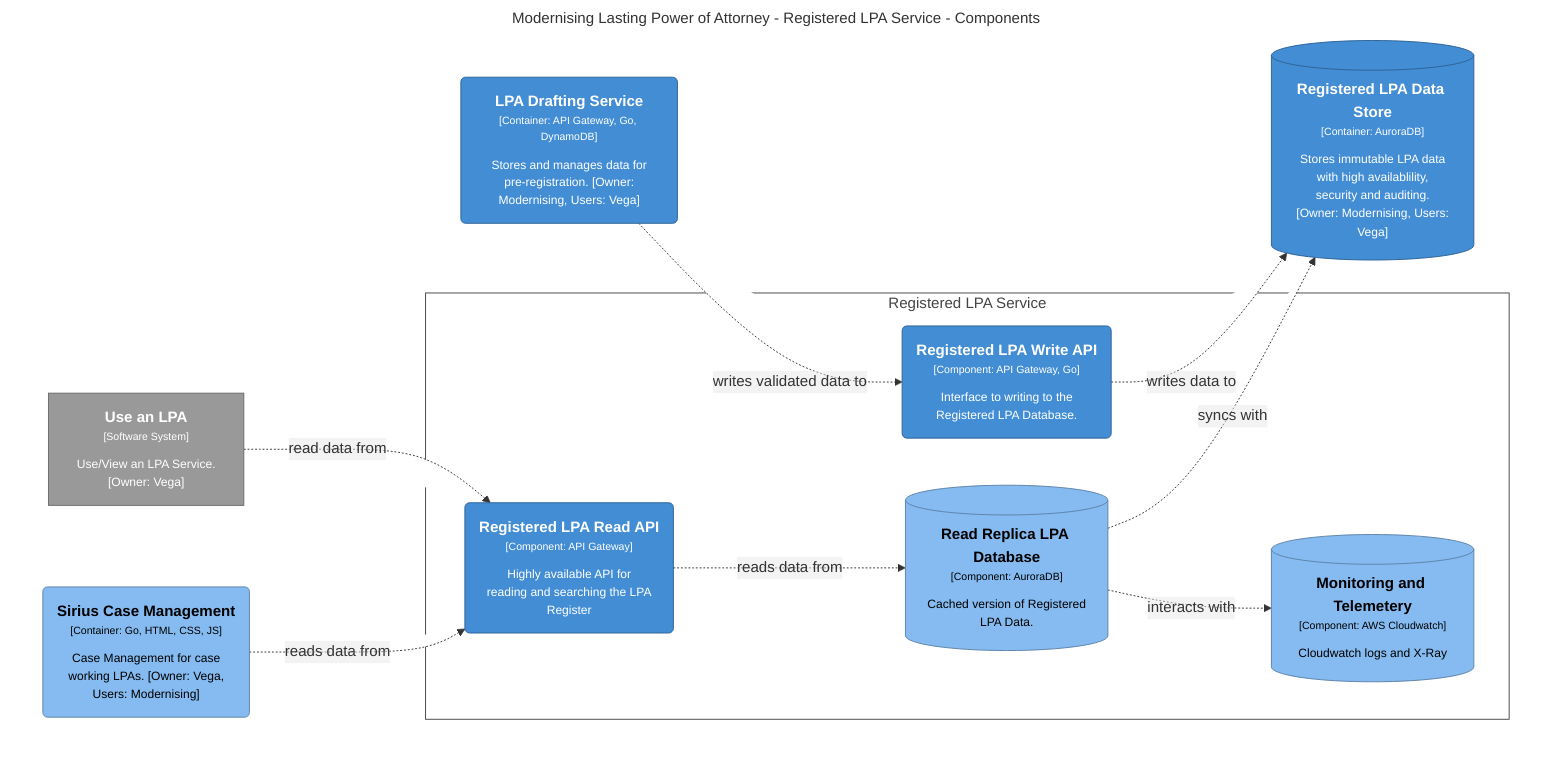 graph TB
  linkStyle default fill:#ffffff

  subgraph diagram [Modernising Lasting Power of Attorney - Registered LPA Service - Components]
    style diagram fill:#ffffff,stroke:#ffffff

    36["<div style='font-weight: bold'>Use an LPA</div><div style='font-size: 70%; margin-top: 0px'>[Software System]</div><div style='font-size: 80%; margin-top:10px'>Use/View an LPA Service.<br />[Owner: Vega]</div>"]
    style 36 fill:#999999,stroke:#6b6b6b,color:#ffffff
    15[("<div style='font-weight: bold'>Registered LPA Data Store</div><div style='font-size: 70%; margin-top: 0px'>[Container: AuroraDB]</div><div style='font-size: 80%; margin-top:10px'>Stores immutable LPA data<br />with high availablility,<br />security and auditing.<br />[Owner: Modernising, Users:<br />Vega]</div>")]
    style 15 fill:#438dd5,stroke:#2e6295,color:#ffffff
    26("<div style='font-weight: bold'>Sirius Case Management</div><div style='font-size: 70%; margin-top: 0px'>[Container: Go, HTML, CSS, JS]</div><div style='font-size: 80%; margin-top:10px'>Case Management for case<br />working LPAs. [Owner: Vega,<br />Users: Modernising]</div>")
    style 26 fill:#85bbf0,stroke:#5d82a8,color:#000000
    8("<div style='font-weight: bold'>LPA Drafting Service</div><div style='font-size: 70%; margin-top: 0px'>[Container: API Gateway, Go, DynamoDB]</div><div style='font-size: 80%; margin-top:10px'>Stores and manages data for<br />pre-registration. [Owner:<br />Modernising, Users: Vega]</div>")
    style 8 fill:#438dd5,stroke:#2e6295,color:#ffffff

    subgraph 18 [Registered LPA Service]
      style 18 fill:#ffffff,stroke:#444444,color:#444444

      19("<div style='font-weight: bold'>Registered LPA Read API</div><div style='font-size: 70%; margin-top: 0px'>[Component: API Gateway]</div><div style='font-size: 80%; margin-top:10px'>Highly available API for<br />reading and searching the LPA<br />Register</div>")
      style 19 fill:#438dd5,stroke:#2e6295,color:#ffffff
      20("<div style='font-weight: bold'>Registered LPA Write API</div><div style='font-size: 70%; margin-top: 0px'>[Component: API Gateway, Go]</div><div style='font-size: 80%; margin-top:10px'>Interface to writing to the<br />Registered LPA Database.</div>")
      style 20 fill:#438dd5,stroke:#2e6295,color:#ffffff
      21[("<div style='font-weight: bold'>Read Replica LPA Database</div><div style='font-size: 70%; margin-top: 0px'>[Component: AuroraDB]</div><div style='font-size: 80%; margin-top:10px'>Cached version of Registered<br />LPA Data.</div>")]
      style 21 fill:#85bbf0,stroke:#5d82a8,color:#000000
      22[("<div style='font-weight: bold'>Monitoring and Telemetery</div><div style='font-size: 70%; margin-top: 0px'>[Component: AWS Cloudwatch]</div><div style='font-size: 80%; margin-top:10px'>Cloudwatch logs and X-Ray</div>")]
      style 22 fill:#85bbf0,stroke:#5d82a8,color:#000000
    end

    8-. "<div>writes validated data to</div><div style='font-size: 70%'></div>" .->20
    36-. "<div>read data from</div><div style='font-size: 70%'></div>" .->19
    20-. "<div>writes data to</div><div style='font-size: 70%'></div>" .->15
    19-. "<div>reads data from</div><div style='font-size: 70%'></div>" .->21
    21-. "<div>interacts with</div><div style='font-size: 70%'></div>" .->22
    21-. "<div>syncs with</div><div style='font-size: 70%'></div>" .->15
    26-. "<div>reads data from</div><div style='font-size: 70%'></div>" .->19
  end